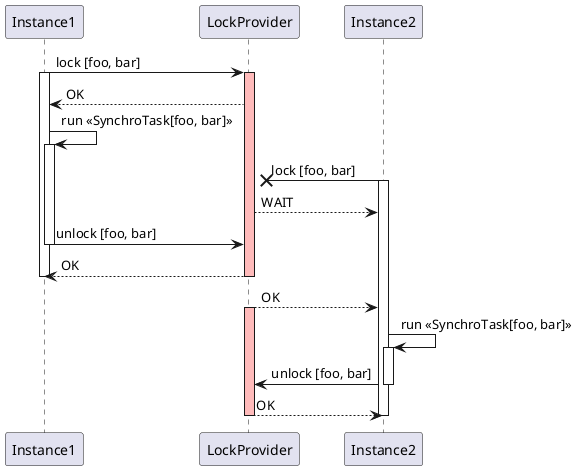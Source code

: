 @startuml

Instance1 -> LockProvider ++ #FFBBBB : lock [foo, bar]
activate Instance1
LockProvider --> Instance1 : OK
Instance1 -> Instance1 ++: run <<SynchroTask[foo, bar]>>

Instance2 ->x LockProvider: lock [foo, bar]
activate Instance2
LockProvider --> Instance2 : WAIT

Instance1 -> LockProvider -- : unlock [foo, bar]
LockProvider --> Instance1 -- : OK
deactivate Instance1

LockProvider --> Instance2 : OK
activate LockProvider #FFBBBB
Instance2 -> Instance2: run <<SynchroTask[foo, bar]>>
activate Instance2
Instance2 -> LockProvider -- : unlock [foo, bar]
LockProvider --> Instance2 -- : OK
deactivate Instance2

@enduml